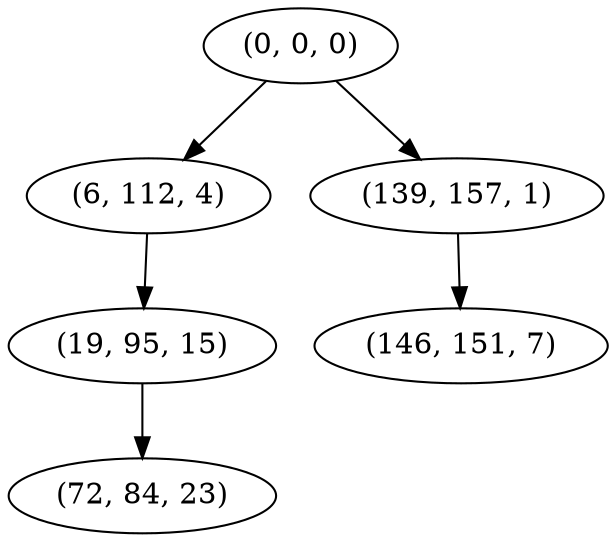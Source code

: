 digraph tree {
    "(0, 0, 0)";
    "(6, 112, 4)";
    "(19, 95, 15)";
    "(72, 84, 23)";
    "(139, 157, 1)";
    "(146, 151, 7)";
    "(0, 0, 0)" -> "(6, 112, 4)";
    "(0, 0, 0)" -> "(139, 157, 1)";
    "(6, 112, 4)" -> "(19, 95, 15)";
    "(19, 95, 15)" -> "(72, 84, 23)";
    "(139, 157, 1)" -> "(146, 151, 7)";
}
